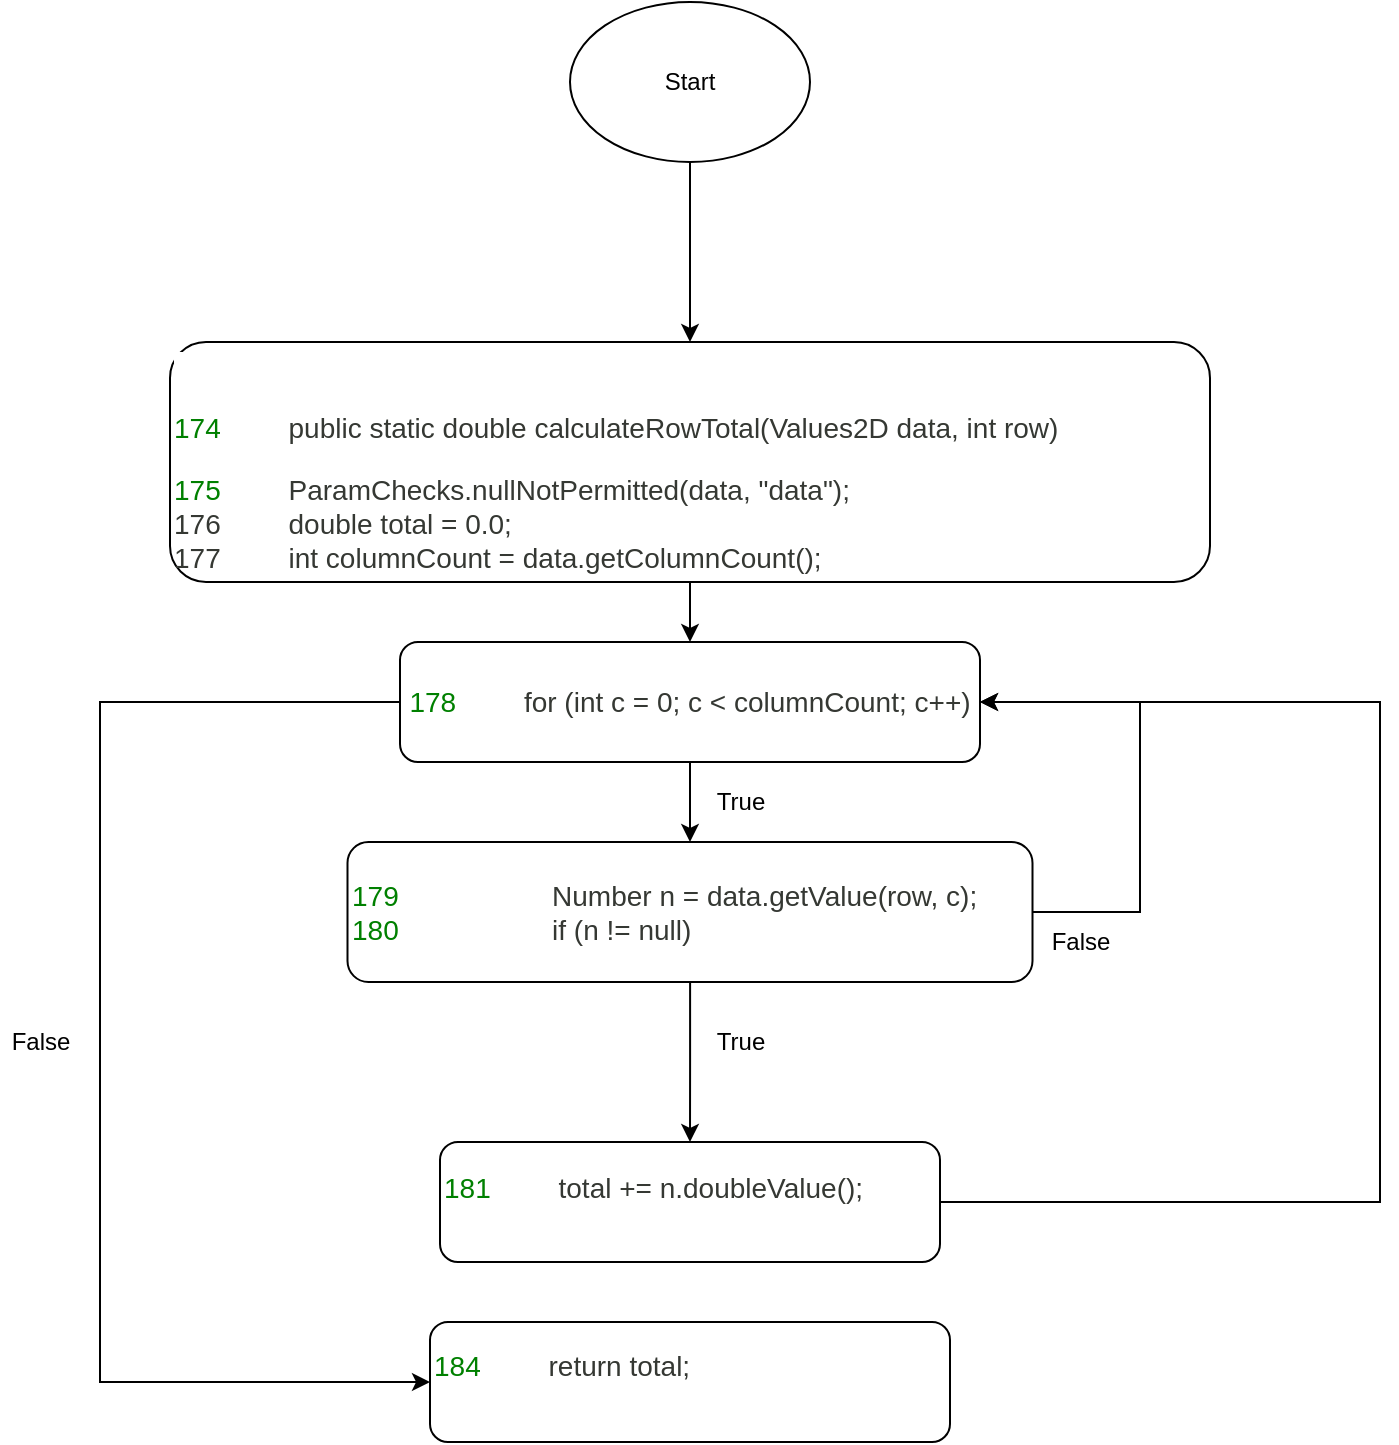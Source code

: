 <mxfile version="16.5.1" type="device"><diagram id="Z8uiFDkIiNydZFMMo3Ne" name="Page-1"><mxGraphModel dx="1102" dy="1025" grid="1" gridSize="10" guides="1" tooltips="1" connect="1" arrows="1" fold="1" page="1" pageScale="1" pageWidth="850" pageHeight="1100" math="0" shadow="0"><root><mxCell id="0"/><mxCell id="1" parent="0"/><mxCell id="N33IrVfw8U7Zut1karnm-3" style="edgeStyle=orthogonalEdgeStyle;rounded=0;orthogonalLoop=1;jettySize=auto;html=1;exitX=0.5;exitY=1;exitDx=0;exitDy=0;entryX=0.5;entryY=0;entryDx=0;entryDy=0;" parent="1" source="N33IrVfw8U7Zut1karnm-1" target="N33IrVfw8U7Zut1karnm-2" edge="1"><mxGeometry relative="1" as="geometry"/></mxCell><mxCell id="N33IrVfw8U7Zut1karnm-1" value="Start" style="ellipse;whiteSpace=wrap;html=1;" parent="1" vertex="1"><mxGeometry x="425" y="170" width="120" height="80" as="geometry"/></mxCell><mxCell id="N33IrVfw8U7Zut1karnm-14" style="edgeStyle=orthogonalEdgeStyle;rounded=0;orthogonalLoop=1;jettySize=auto;html=1;entryX=0.5;entryY=0;entryDx=0;entryDy=0;fontFamily=Helvetica;fontSize=12;fontColor=default;" parent="1" source="N33IrVfw8U7Zut1karnm-2" target="N33IrVfw8U7Zut1karnm-13" edge="1"><mxGeometry relative="1" as="geometry"/></mxCell><mxCell id="N33IrVfw8U7Zut1karnm-2" value="&lt;p style=&quot;font-size: 14px ; color: rgb(53 , 56 , 51) ; background-color: rgb(255 , 255 , 255)&quot;&gt;&lt;span class=&quot;source-line-no&quot; style=&quot;color: green ; padding: 0px 30px 0px 0px&quot;&gt;&lt;/span&gt;&lt;/p&gt;&lt;p style=&quot;font-size: 14px ; color: rgb(53 , 56 , 51) ; background-color: rgb(255 , 255 , 255)&quot;&gt;&lt;font face=&quot;Helvetica&quot;&gt;&lt;span class=&quot;source-line-no&quot; style=&quot;color: green ; padding: 0px 30px 0px 0px&quot;&gt;174&lt;/span&gt;&lt;span id=&quot;line-174&quot;&gt;    public static double calculateRowTotal(Values2D data, int row)&amp;nbsp;&lt;/span&gt;&lt;/font&gt;&lt;/p&gt;&lt;p style=&quot;background-color: rgb(255 , 255 , 255)&quot;&gt;&lt;/p&gt;&lt;p style=&quot;color: rgb(53 , 56 , 51) ; font-size: 14px&quot;&gt;&lt;span class=&quot;source-line-no&quot; style=&quot;color: green ; padding: 0px 30px 0px 0px&quot;&gt;175&lt;/span&gt;&lt;span id=&quot;line-175&quot;&gt; ParamChecks.nullNotPermitted(data, &quot;data&quot;);&lt;br&gt;&lt;/span&gt;&lt;span class=&quot;source-line-no&quot; style=&quot;padding: 0px 30px 0px 0px&quot;&gt;176&lt;/span&gt;&lt;span id=&quot;line-176&quot; style=&quot;color: rgb(53 , 56 , 51)&quot;&gt;        double total = 0.0;&lt;br&gt;&lt;/span&gt;&lt;span class=&quot;source-line-no&quot; style=&quot;padding: 0px 30px 0px 0px&quot;&gt;177&lt;/span&gt;&lt;span id=&quot;line-177&quot;&gt;        int columnCount = data.getColumnCount();&lt;/span&gt;&lt;/p&gt;&lt;p&gt;&lt;/p&gt;&lt;p&gt;&lt;/p&gt;" style="rounded=1;whiteSpace=wrap;html=1;align=left;" parent="1" vertex="1"><mxGeometry x="225" y="340" width="520" height="120" as="geometry"/></mxCell><mxCell id="N33IrVfw8U7Zut1karnm-11" style="edgeStyle=orthogonalEdgeStyle;rounded=0;orthogonalLoop=1;jettySize=auto;html=1;fontFamily=Helvetica;fontSize=12;fontColor=default;" parent="1" source="N33IrVfw8U7Zut1karnm-5" target="N33IrVfw8U7Zut1karnm-8" edge="1"><mxGeometry relative="1" as="geometry"/></mxCell><mxCell id="N33IrVfw8U7Zut1karnm-18" style="edgeStyle=orthogonalEdgeStyle;rounded=0;orthogonalLoop=1;jettySize=auto;html=1;entryX=1;entryY=0.5;entryDx=0;entryDy=0;fontFamily=Helvetica;fontSize=12;fontColor=default;" parent="1" source="N33IrVfw8U7Zut1karnm-5" target="N33IrVfw8U7Zut1karnm-13" edge="1"><mxGeometry relative="1" as="geometry"><Array as="points"><mxPoint x="710" y="625"/><mxPoint x="710" y="520"/></Array></mxGeometry></mxCell><mxCell id="N33IrVfw8U7Zut1karnm-5" value="&lt;pre style=&quot;font-size: 14px ; color: rgb(53 , 56 , 51) ; background-color: rgb(255 , 255 , 255)&quot;&gt;&lt;pre&gt;&lt;font face=&quot;Helvetica&quot;&gt;&lt;span class=&quot;source-line-no&quot; style=&quot;color: green ; padding: 0px 30px 0px 0px&quot;&gt;179&lt;/span&gt;&lt;span id=&quot;line-179&quot;&gt;            Number n = data.getValue(row, c);&lt;/span&gt;&lt;br&gt;&lt;span class=&quot;source-line-no&quot; style=&quot;color: green ; padding: 0px 30px 0px 0px&quot;&gt;180&lt;/span&gt;&lt;span id=&quot;line-180&quot;&gt;            if (n != null)&lt;/span&gt;&lt;/font&gt;&lt;/pre&gt;&lt;/pre&gt;" style="rounded=1;whiteSpace=wrap;html=1;fontFamily=Helvetica;fontSize=12;fontColor=default;strokeColor=default;fillColor=default;align=left;" parent="1" vertex="1"><mxGeometry x="313.75" y="590" width="342.5" height="70" as="geometry"/></mxCell><mxCell id="N33IrVfw8U7Zut1karnm-20" style="edgeStyle=orthogonalEdgeStyle;rounded=0;orthogonalLoop=1;jettySize=auto;html=1;exitX=1;exitY=0.5;exitDx=0;exitDy=0;entryX=1;entryY=0.5;entryDx=0;entryDy=0;fontFamily=Helvetica;fontSize=12;fontColor=default;" parent="1" source="N33IrVfw8U7Zut1karnm-8" target="N33IrVfw8U7Zut1karnm-13" edge="1"><mxGeometry relative="1" as="geometry"><Array as="points"><mxPoint x="830" y="770"/><mxPoint x="830" y="520"/></Array></mxGeometry></mxCell><mxCell id="N33IrVfw8U7Zut1karnm-8" value="&lt;div style=&quot;font-size: 14px; color: rgb(53, 56, 51); background-color: rgb(255, 255, 255);&quot;&gt;&lt;span class=&quot;source-line-no&quot; style=&quot;color: green ; padding: 0px 30px 0px 0px&quot;&gt;181&lt;/span&gt;&lt;span id=&quot;line-181&quot;&gt;                total += n.doubleValue();&lt;/span&gt;&lt;br&gt;&lt;/div&gt;&lt;div&gt;&lt;span&gt;&lt;br&gt;&lt;/span&gt;&lt;/div&gt;" style="rounded=1;whiteSpace=wrap;html=1;fontFamily=Helvetica;fontSize=12;fontColor=default;strokeColor=default;fillColor=default;align=left;" parent="1" vertex="1"><mxGeometry x="360" y="740" width="250" height="60" as="geometry"/></mxCell><mxCell id="N33IrVfw8U7Zut1karnm-10" value="&lt;div style=&quot;font-size: 14px; color: rgb(53, 56, 51); background-color: rgb(255, 255, 255);&quot;&gt;&lt;div style=&quot;&quot;&gt;&lt;span class=&quot;source-line-no&quot; style=&quot;color: green ; padding: 0px 30px 0px 0px&quot;&gt;184&lt;/span&gt;&lt;span id=&quot;line-184&quot;&gt;        return total;&lt;/span&gt;&lt;br&gt;&lt;/div&gt;&lt;div&gt;&lt;span&gt;&lt;br&gt;&lt;/span&gt;&lt;/div&gt;&lt;/div&gt;" style="rounded=1;whiteSpace=wrap;html=1;fontFamily=Helvetica;fontSize=12;fontColor=default;strokeColor=default;fillColor=default;align=left;" parent="1" vertex="1"><mxGeometry x="355" y="830" width="260" height="60" as="geometry"/></mxCell><mxCell id="N33IrVfw8U7Zut1karnm-15" style="edgeStyle=orthogonalEdgeStyle;rounded=0;orthogonalLoop=1;jettySize=auto;html=1;entryX=0.5;entryY=0;entryDx=0;entryDy=0;fontFamily=Helvetica;fontSize=12;fontColor=default;" parent="1" source="N33IrVfw8U7Zut1karnm-13" target="N33IrVfw8U7Zut1karnm-5" edge="1"><mxGeometry relative="1" as="geometry"/></mxCell><mxCell id="N33IrVfw8U7Zut1karnm-16" style="edgeStyle=orthogonalEdgeStyle;rounded=0;orthogonalLoop=1;jettySize=auto;html=1;entryX=0;entryY=0.5;entryDx=0;entryDy=0;fontFamily=Helvetica;fontSize=12;fontColor=default;" parent="1" source="N33IrVfw8U7Zut1karnm-13" target="N33IrVfw8U7Zut1karnm-10" edge="1"><mxGeometry relative="1" as="geometry"><Array as="points"><mxPoint x="190" y="520"/><mxPoint x="190" y="860"/><mxPoint x="355" y="860"/></Array></mxGeometry></mxCell><mxCell id="N33IrVfw8U7Zut1karnm-13" value="&lt;span class=&quot;source-line-no&quot; style=&quot;font-size: 14px ; text-align: left ; color: green ; padding: 0px 30px 0px 0px&quot;&gt;178&lt;/span&gt;&lt;span id=&quot;line-178&quot; style=&quot;color: rgb(53 , 56 , 51) ; font-size: 14px ; text-align: left&quot;&gt;&amp;nbsp;for (int c = 0; c &amp;lt; columnCount; c++)&lt;/span&gt;" style="rounded=1;whiteSpace=wrap;html=1;fontFamily=Helvetica;fontSize=12;fontColor=default;strokeColor=default;fillColor=default;" parent="1" vertex="1"><mxGeometry x="340" y="490" width="290" height="60" as="geometry"/></mxCell><mxCell id="N33IrVfw8U7Zut1karnm-17" value="False" style="text;html=1;align=center;verticalAlign=middle;resizable=0;points=[];autosize=1;strokeColor=none;fillColor=none;fontSize=12;fontFamily=Helvetica;fontColor=default;" parent="1" vertex="1"><mxGeometry x="140" y="680" width="40" height="20" as="geometry"/></mxCell><mxCell id="N33IrVfw8U7Zut1karnm-19" value="False" style="text;html=1;align=center;verticalAlign=middle;resizable=0;points=[];autosize=1;strokeColor=none;fillColor=none;fontSize=12;fontFamily=Helvetica;fontColor=default;" parent="1" vertex="1"><mxGeometry x="660" y="630" width="40" height="20" as="geometry"/></mxCell><mxCell id="N33IrVfw8U7Zut1karnm-21" value="True" style="text;html=1;align=center;verticalAlign=middle;resizable=0;points=[];autosize=1;strokeColor=none;fillColor=none;fontSize=12;fontFamily=Helvetica;fontColor=default;" parent="1" vertex="1"><mxGeometry x="490" y="680" width="40" height="20" as="geometry"/></mxCell><mxCell id="N33IrVfw8U7Zut1karnm-22" value="True" style="text;html=1;align=center;verticalAlign=middle;resizable=0;points=[];autosize=1;strokeColor=none;fillColor=none;fontSize=12;fontFamily=Helvetica;fontColor=default;" parent="1" vertex="1"><mxGeometry x="490" y="560" width="40" height="20" as="geometry"/></mxCell></root></mxGraphModel></diagram></mxfile>